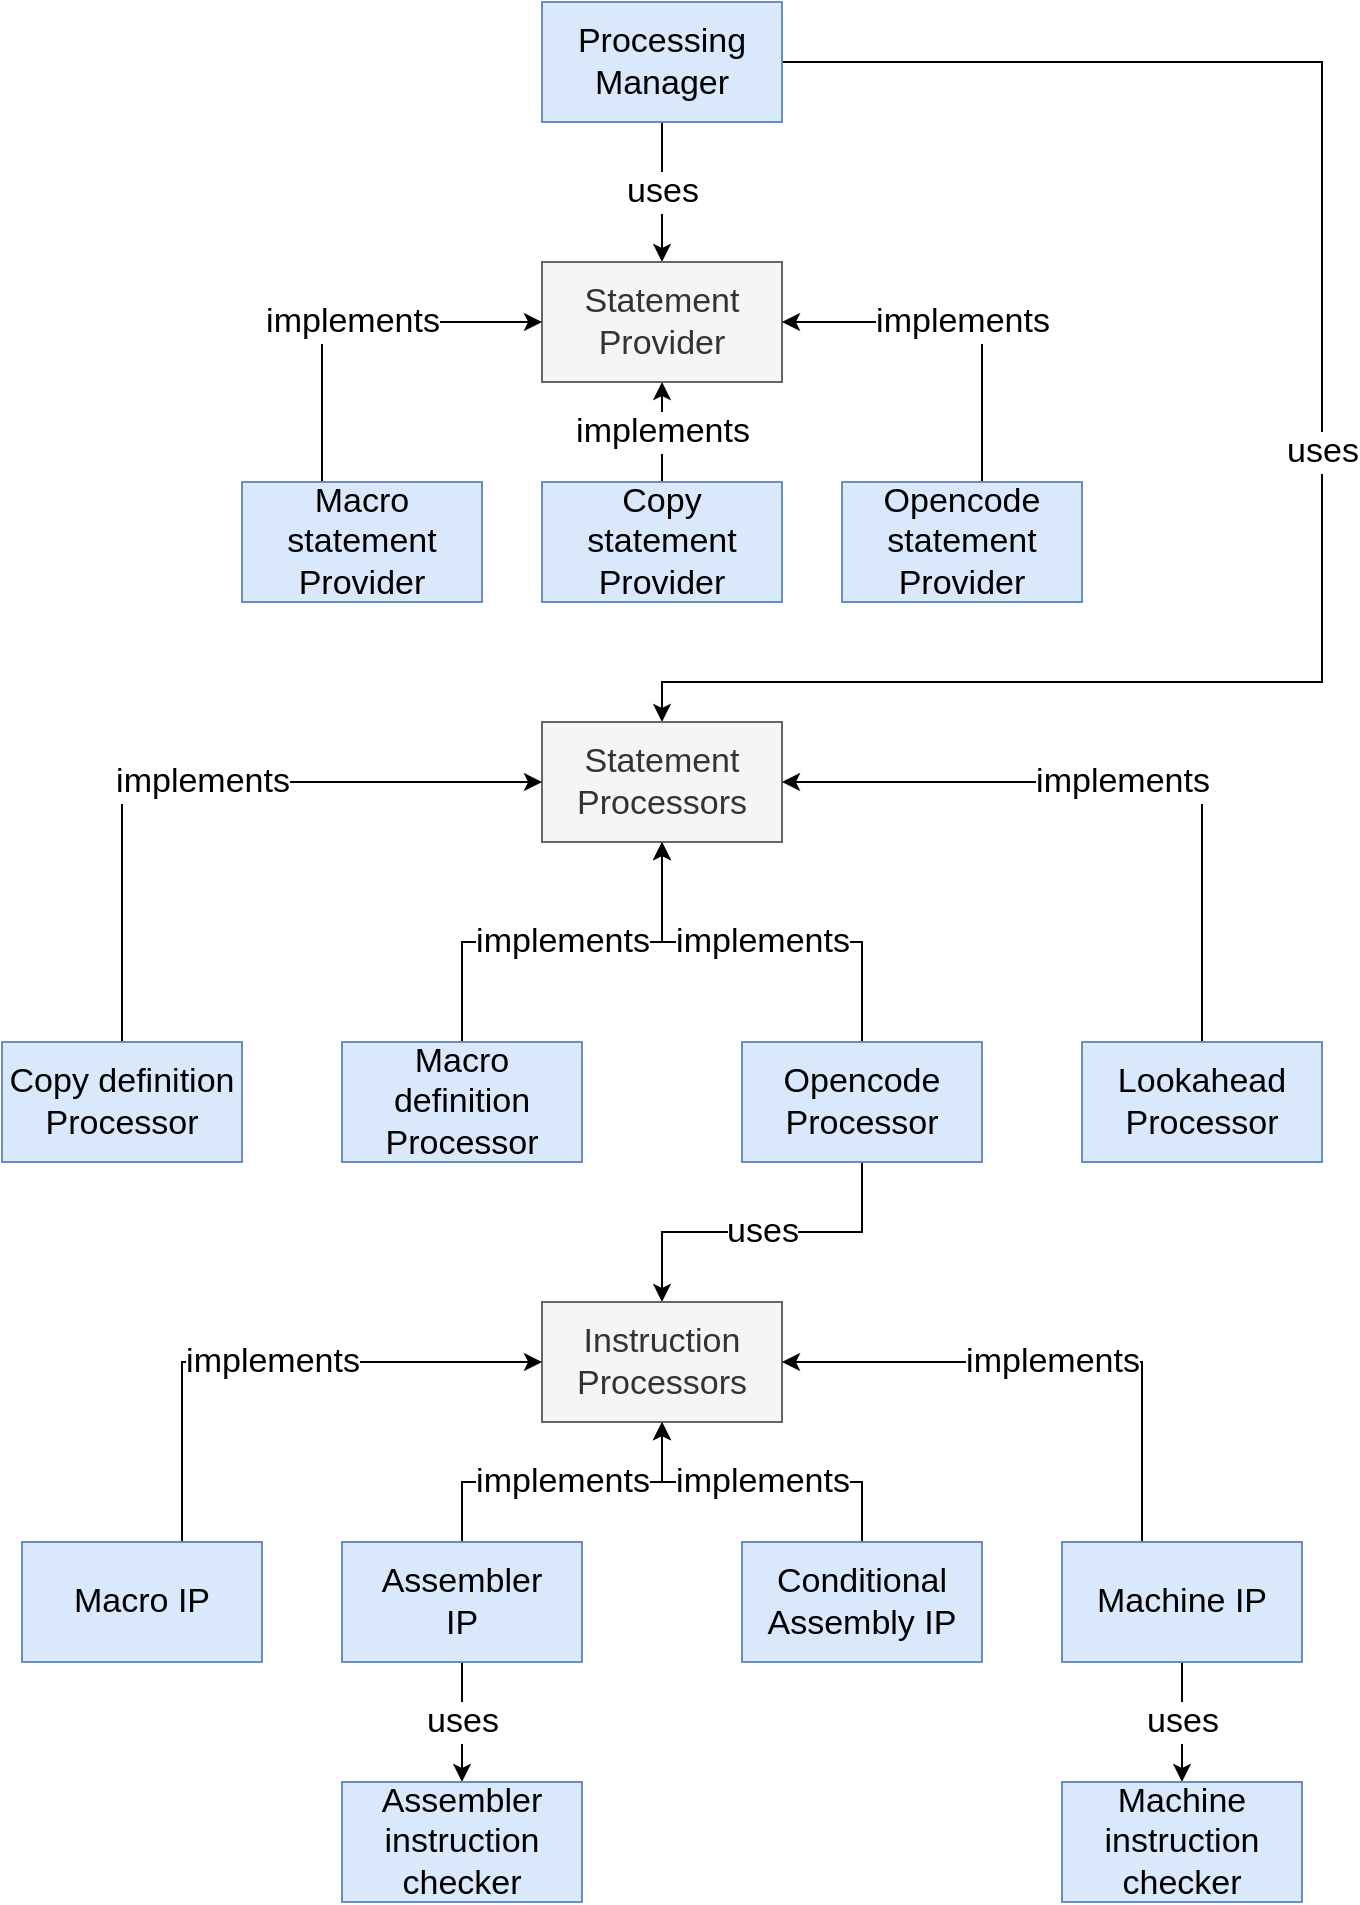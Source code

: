 <mxfile version="12.7.1" type="device"><diagram id="OxrkVTOXRc2PCHkFEP3r" name="Page-1"><mxGraphModel dx="1422" dy="714" grid="1" gridSize="10" guides="1" tooltips="1" connect="1" arrows="1" fold="1" page="1" pageScale="1" pageWidth="850" pageHeight="1100" math="0" shadow="0"><root><mxCell id="0"/><mxCell id="1" parent="0"/><mxCell id="-FchRZTKUTh4OarzW0b_-38" value="uses" style="edgeStyle=orthogonalEdgeStyle;rounded=0;orthogonalLoop=1;jettySize=auto;html=1;entryX=0.5;entryY=0;entryDx=0;entryDy=0;fontSize=17;" parent="1" source="-FchRZTKUTh4OarzW0b_-3" target="-FchRZTKUTh4OarzW0b_-16" edge="1"><mxGeometry relative="1" as="geometry"><mxPoint x="410.08" y="189.88" as="targetPoint"/></mxGeometry></mxCell><mxCell id="-FchRZTKUTh4OarzW0b_-39" value="uses" style="edgeStyle=orthogonalEdgeStyle;rounded=0;orthogonalLoop=1;jettySize=auto;html=1;entryX=0.5;entryY=0;entryDx=0;entryDy=0;fontSize=17;" parent="1" source="-FchRZTKUTh4OarzW0b_-3" target="-FchRZTKUTh4OarzW0b_-13" edge="1"><mxGeometry relative="1" as="geometry"><mxPoint x="400" y="430" as="targetPoint"/><Array as="points"><mxPoint x="740" y="100"/><mxPoint x="740" y="410"/><mxPoint x="410" y="410"/></Array></mxGeometry></mxCell><mxCell id="-FchRZTKUTh4OarzW0b_-3" value="Processing Manager" style="rounded=0;whiteSpace=wrap;html=1;fontSize=17;fillColor=#dae8fc;strokeColor=#6c8ebf;" parent="1" vertex="1"><mxGeometry x="350" y="70" width="120" height="60" as="geometry"/></mxCell><mxCell id="-FchRZTKUTh4OarzW0b_-13" value="Statement Processors" style="rounded=0;whiteSpace=wrap;html=1;fontSize=17;fillColor=#f5f5f5;strokeColor=#666666;fontColor=#333333;" parent="1" vertex="1"><mxGeometry x="350" y="430" width="120" height="60" as="geometry"/></mxCell><mxCell id="-FchRZTKUTh4OarzW0b_-16" value="Statement Provider" style="rounded=0;whiteSpace=wrap;html=1;fontSize=17;fillColor=#f5f5f5;strokeColor=#666666;fontColor=#333333;" parent="1" vertex="1"><mxGeometry x="350" y="200" width="120" height="60" as="geometry"/></mxCell><mxCell id="-FchRZTKUTh4OarzW0b_-54" value="implements" style="edgeStyle=orthogonalEdgeStyle;rounded=0;orthogonalLoop=1;jettySize=auto;html=1;entryX=1;entryY=0.5;entryDx=0;entryDy=0;fontSize=17;" parent="1" source="-FchRZTKUTh4OarzW0b_-36" target="-FchRZTKUTh4OarzW0b_-16" edge="1"><mxGeometry relative="1" as="geometry"><Array as="points"><mxPoint x="570" y="230"/></Array></mxGeometry></mxCell><mxCell id="-FchRZTKUTh4OarzW0b_-36" value="Opencode statement Provider" style="rounded=0;whiteSpace=wrap;html=1;fontSize=17;fillColor=#dae8fc;strokeColor=#6c8ebf;" parent="1" vertex="1"><mxGeometry x="500" y="310" width="120" height="60" as="geometry"/></mxCell><mxCell id="-FchRZTKUTh4OarzW0b_-53" value="implements" style="edgeStyle=orthogonalEdgeStyle;rounded=0;orthogonalLoop=1;jettySize=auto;html=1;entryX=0.5;entryY=1;entryDx=0;entryDy=0;fontSize=17;" parent="1" source="-FchRZTKUTh4OarzW0b_-34" target="-FchRZTKUTh4OarzW0b_-16" edge="1"><mxGeometry relative="1" as="geometry"/></mxCell><mxCell id="-FchRZTKUTh4OarzW0b_-34" value="Copy statement Provider" style="rounded=0;whiteSpace=wrap;html=1;fontSize=17;fillColor=#dae8fc;strokeColor=#6c8ebf;" parent="1" vertex="1"><mxGeometry x="350" y="310" width="120" height="60" as="geometry"/></mxCell><mxCell id="-FchRZTKUTh4OarzW0b_-52" value="implements" style="edgeStyle=orthogonalEdgeStyle;rounded=0;orthogonalLoop=1;jettySize=auto;html=1;entryX=0;entryY=0.5;entryDx=0;entryDy=0;fontSize=17;" parent="1" source="-FchRZTKUTh4OarzW0b_-32" target="-FchRZTKUTh4OarzW0b_-16" edge="1"><mxGeometry relative="1" as="geometry"><Array as="points"><mxPoint x="240" y="230"/></Array></mxGeometry></mxCell><mxCell id="-FchRZTKUTh4OarzW0b_-32" value="Macro statement Provider" style="rounded=0;whiteSpace=wrap;html=1;fontSize=17;fillColor=#dae8fc;strokeColor=#6c8ebf;" parent="1" vertex="1"><mxGeometry x="200" y="310" width="120" height="60" as="geometry"/></mxCell><mxCell id="-FchRZTKUTh4OarzW0b_-58" value="implements" style="edgeStyle=orthogonalEdgeStyle;rounded=0;orthogonalLoop=1;jettySize=auto;html=1;fontSize=17;" parent="1" source="-FchRZTKUTh4OarzW0b_-29" target="-FchRZTKUTh4OarzW0b_-13" edge="1"><mxGeometry relative="1" as="geometry"/></mxCell><mxCell id="-FchRZTKUTh4OarzW0b_-59" value="uses" style="edgeStyle=orthogonalEdgeStyle;rounded=0;orthogonalLoop=1;jettySize=auto;html=1;entryX=0.5;entryY=0;entryDx=0;entryDy=0;fontSize=17;" parent="1" source="-FchRZTKUTh4OarzW0b_-29" target="-FchRZTKUTh4OarzW0b_-45" edge="1"><mxGeometry relative="1" as="geometry"/></mxCell><mxCell id="-FchRZTKUTh4OarzW0b_-29" value="Opencode Processor" style="rounded=0;whiteSpace=wrap;html=1;fontSize=17;fillColor=#dae8fc;strokeColor=#6c8ebf;" parent="1" vertex="1"><mxGeometry x="450" y="590" width="120" height="60" as="geometry"/></mxCell><mxCell id="-FchRZTKUTh4OarzW0b_-57" value="implements" style="edgeStyle=orthogonalEdgeStyle;rounded=0;orthogonalLoop=1;jettySize=auto;html=1;fontSize=17;" parent="1" source="-FchRZTKUTh4OarzW0b_-27" target="-FchRZTKUTh4OarzW0b_-13" edge="1"><mxGeometry relative="1" as="geometry"/></mxCell><mxCell id="-FchRZTKUTh4OarzW0b_-27" value="Macro definition Processor" style="rounded=0;whiteSpace=wrap;html=1;fontSize=17;fillColor=#dae8fc;strokeColor=#6c8ebf;" parent="1" vertex="1"><mxGeometry x="250" y="590" width="120" height="60" as="geometry"/></mxCell><mxCell id="-FchRZTKUTh4OarzW0b_-56" value="implements" style="edgeStyle=orthogonalEdgeStyle;rounded=0;orthogonalLoop=1;jettySize=auto;html=1;entryX=1;entryY=0.5;entryDx=0;entryDy=0;fontSize=17;" parent="1" source="-FchRZTKUTh4OarzW0b_-25" target="-FchRZTKUTh4OarzW0b_-13" edge="1"><mxGeometry relative="1" as="geometry"><Array as="points"><mxPoint x="680" y="460"/></Array></mxGeometry></mxCell><mxCell id="-FchRZTKUTh4OarzW0b_-25" value="Lookahead Processor" style="rounded=0;whiteSpace=wrap;html=1;fontSize=17;fillColor=#dae8fc;strokeColor=#6c8ebf;" parent="1" vertex="1"><mxGeometry x="620" y="590" width="120" height="60" as="geometry"/></mxCell><mxCell id="-FchRZTKUTh4OarzW0b_-55" value="implements" style="edgeStyle=orthogonalEdgeStyle;rounded=0;orthogonalLoop=1;jettySize=auto;html=1;entryX=0;entryY=0.5;entryDx=0;entryDy=0;fontSize=17;" parent="1" source="-FchRZTKUTh4OarzW0b_-23" target="-FchRZTKUTh4OarzW0b_-13" edge="1"><mxGeometry relative="1" as="geometry"><Array as="points"><mxPoint x="140" y="460"/></Array></mxGeometry></mxCell><mxCell id="-FchRZTKUTh4OarzW0b_-23" value="Copy definition Processor" style="rounded=0;whiteSpace=wrap;html=1;fontSize=17;fillColor=#dae8fc;strokeColor=#6c8ebf;" parent="1" vertex="1"><mxGeometry x="80" y="590" width="120" height="60" as="geometry"/></mxCell><mxCell id="-FchRZTKUTh4OarzW0b_-45" value="Instruction Processors" style="rounded=0;whiteSpace=wrap;html=1;fontSize=17;fillColor=#f5f5f5;strokeColor=#666666;fontColor=#333333;" parent="1" vertex="1"><mxGeometry x="350" y="720" width="120" height="60" as="geometry"/></mxCell><mxCell id="-FchRZTKUTh4OarzW0b_-62" value="implements" style="edgeStyle=orthogonalEdgeStyle;rounded=0;orthogonalLoop=1;jettySize=auto;html=1;entryX=1;entryY=0.5;entryDx=0;entryDy=0;fontSize=17;" parent="1" source="-FchRZTKUTh4OarzW0b_-50" target="-FchRZTKUTh4OarzW0b_-45" edge="1"><mxGeometry relative="1" as="geometry"><Array as="points"><mxPoint x="650" y="750"/></Array></mxGeometry></mxCell><mxCell id="Wms-5j8BUKfvl7zGaDYb-5" value="uses" style="edgeStyle=orthogonalEdgeStyle;rounded=0;orthogonalLoop=1;jettySize=auto;html=1;fontSize=17;" edge="1" parent="1" source="-FchRZTKUTh4OarzW0b_-50" target="Wms-5j8BUKfvl7zGaDYb-4"><mxGeometry relative="1" as="geometry"/></mxCell><mxCell id="-FchRZTKUTh4OarzW0b_-50" value="Machine IP" style="rounded=0;whiteSpace=wrap;html=1;fontSize=17;fillColor=#dae8fc;strokeColor=#6c8ebf;" parent="1" vertex="1"><mxGeometry x="610" y="840" width="120" height="60" as="geometry"/></mxCell><mxCell id="Wms-5j8BUKfvl7zGaDYb-4" value="Machine instruction checker" style="rounded=0;whiteSpace=wrap;html=1;fontSize=17;fillColor=#dae8fc;strokeColor=#6c8ebf;" vertex="1" parent="1"><mxGeometry x="610" y="960" width="120" height="60" as="geometry"/></mxCell><mxCell id="-FchRZTKUTh4OarzW0b_-63" value="implements" style="edgeStyle=orthogonalEdgeStyle;rounded=0;orthogonalLoop=1;jettySize=auto;html=1;fontSize=17;" parent="1" source="-FchRZTKUTh4OarzW0b_-48" target="-FchRZTKUTh4OarzW0b_-45" edge="1"><mxGeometry relative="1" as="geometry"/></mxCell><mxCell id="Wms-5j8BUKfvl7zGaDYb-2" value="uses" style="edgeStyle=orthogonalEdgeStyle;rounded=0;orthogonalLoop=1;jettySize=auto;html=1;fontSize=17;" edge="1" parent="1" source="-FchRZTKUTh4OarzW0b_-48" target="Wms-5j8BUKfvl7zGaDYb-1"><mxGeometry relative="1" as="geometry"/></mxCell><mxCell id="-FchRZTKUTh4OarzW0b_-48" value="Assembler &lt;br&gt;IP" style="rounded=0;whiteSpace=wrap;html=1;fontSize=17;fillColor=#dae8fc;strokeColor=#6c8ebf;" parent="1" vertex="1"><mxGeometry x="250" y="840" width="120" height="60" as="geometry"/></mxCell><mxCell id="Wms-5j8BUKfvl7zGaDYb-1" value="Assembler instruction checker" style="rounded=0;whiteSpace=wrap;html=1;fontSize=17;fillColor=#dae8fc;strokeColor=#6c8ebf;" vertex="1" parent="1"><mxGeometry x="250" y="960" width="120" height="60" as="geometry"/></mxCell><mxCell id="-FchRZTKUTh4OarzW0b_-61" value="implements" style="edgeStyle=orthogonalEdgeStyle;rounded=0;orthogonalLoop=1;jettySize=auto;html=1;entryX=0;entryY=0.5;entryDx=0;entryDy=0;fontSize=17;" parent="1" source="-FchRZTKUTh4OarzW0b_-46" target="-FchRZTKUTh4OarzW0b_-45" edge="1"><mxGeometry relative="1" as="geometry"><Array as="points"><mxPoint x="170" y="750"/></Array></mxGeometry></mxCell><mxCell id="-FchRZTKUTh4OarzW0b_-46" value="Macro IP" style="rounded=0;whiteSpace=wrap;html=1;fontSize=17;fillColor=#dae8fc;strokeColor=#6c8ebf;" parent="1" vertex="1"><mxGeometry x="90" y="840" width="120" height="60" as="geometry"/></mxCell><mxCell id="-FchRZTKUTh4OarzW0b_-64" value="implements" style="edgeStyle=orthogonalEdgeStyle;rounded=0;orthogonalLoop=1;jettySize=auto;html=1;entryX=0.5;entryY=1;entryDx=0;entryDy=0;fontSize=17;" parent="1" source="-FchRZTKUTh4OarzW0b_-60" target="-FchRZTKUTh4OarzW0b_-45" edge="1"><mxGeometry relative="1" as="geometry"/></mxCell><mxCell id="-FchRZTKUTh4OarzW0b_-60" value="Conditional Assembly IP" style="rounded=0;whiteSpace=wrap;html=1;fontSize=17;fillColor=#dae8fc;strokeColor=#6c8ebf;" parent="1" vertex="1"><mxGeometry x="450" y="840" width="120" height="60" as="geometry"/></mxCell></root></mxGraphModel></diagram></mxfile>